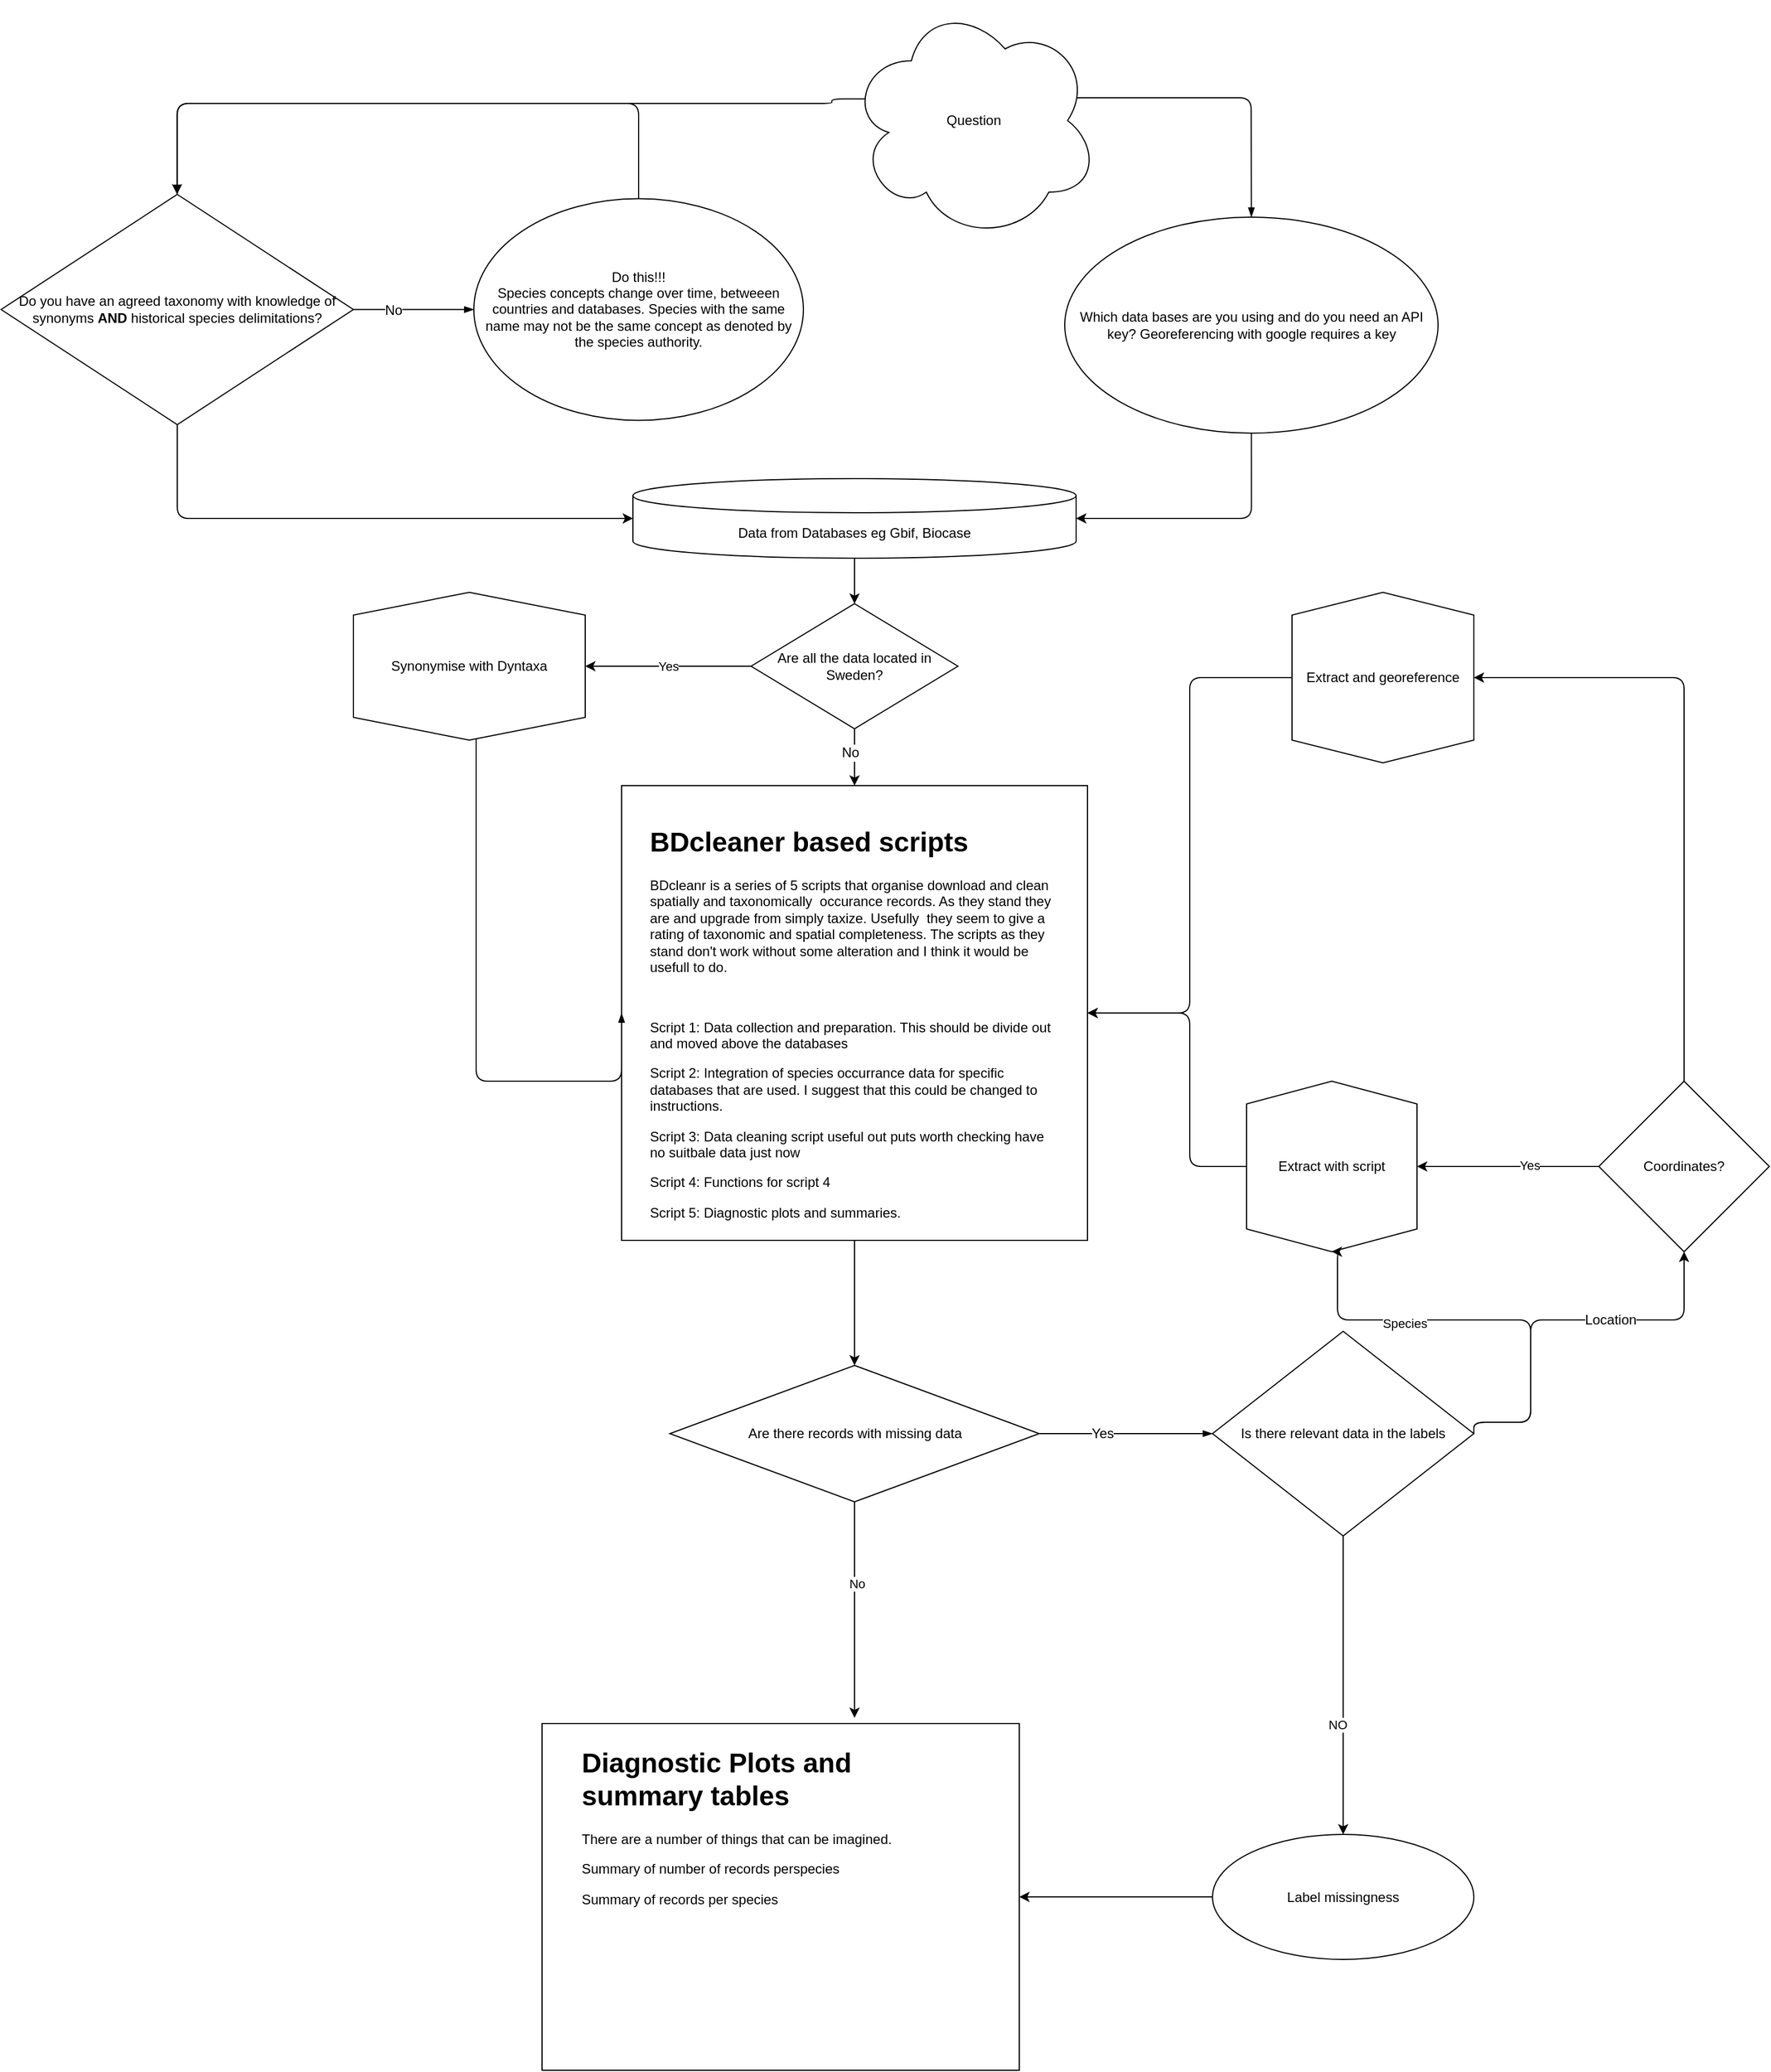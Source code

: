 <mxfile version="13.7.8" type="github">
  <diagram id="C5RBs43oDa-KdzZeNtuy" name="Page-1">
    <mxGraphModel dx="2370" dy="1318" grid="1" gridSize="10" guides="1" tooltips="1" connect="1" arrows="1" fold="1" page="1" pageScale="1" pageWidth="2339" pageHeight="3300" math="0" shadow="0">
      <root>
        <mxCell id="WIyWlLk6GJQsqaUBKTNV-0" />
        <mxCell id="WIyWlLk6GJQsqaUBKTNV-1" parent="WIyWlLk6GJQsqaUBKTNV-0" />
        <mxCell id="aXcIpb9wPaynXJKiq8YG-11" style="edgeStyle=orthogonalEdgeStyle;rounded=0;orthogonalLoop=1;jettySize=auto;html=1;entryX=0.5;entryY=0;entryDx=0;entryDy=0;" edge="1" parent="WIyWlLk6GJQsqaUBKTNV-1" source="aXcIpb9wPaynXJKiq8YG-6" target="iHcdqhV0YViVewFqACI8-45">
          <mxGeometry relative="1" as="geometry" />
        </mxCell>
        <mxCell id="aXcIpb9wPaynXJKiq8YG-6" value="" style="rounded=0;whiteSpace=wrap;html=1;" vertex="1" parent="WIyWlLk6GJQsqaUBKTNV-1">
          <mxGeometry x="650" y="720" width="410" height="400" as="geometry" />
        </mxCell>
        <mxCell id="iHcdqhV0YViVewFqACI8-9" style="edgeStyle=orthogonalEdgeStyle;rounded=0;orthogonalLoop=1;jettySize=auto;html=1;exitX=0.5;exitY=1;exitDx=0;exitDy=0;exitPerimeter=0;entryX=0.5;entryY=0;entryDx=0;entryDy=0;" parent="WIyWlLk6GJQsqaUBKTNV-1" source="iHcdqhV0YViVewFqACI8-0" target="iHcdqhV0YViVewFqACI8-1" edge="1">
          <mxGeometry relative="1" as="geometry" />
        </mxCell>
        <mxCell id="iHcdqhV0YViVewFqACI8-0" value="Data from Databases eg Gbif, Biocase" style="shape=cylinder3;whiteSpace=wrap;html=1;boundedLbl=1;backgroundOutline=1;size=15;" parent="WIyWlLk6GJQsqaUBKTNV-1" vertex="1">
          <mxGeometry x="660" y="450" width="390" height="70" as="geometry" />
        </mxCell>
        <mxCell id="iHcdqhV0YViVewFqACI8-19" value="Yes" style="edgeStyle=orthogonalEdgeStyle;rounded=0;orthogonalLoop=1;jettySize=auto;html=1;entryX=0.5;entryY=0;entryDx=0;entryDy=0;" parent="WIyWlLk6GJQsqaUBKTNV-1" source="iHcdqhV0YViVewFqACI8-1" target="iHcdqhV0YViVewFqACI8-4" edge="1">
          <mxGeometry relative="1" as="geometry">
            <mxPoint x="256" y="280" as="targetPoint" />
          </mxGeometry>
        </mxCell>
        <mxCell id="iHcdqhV0YViVewFqACI8-1" value="Are all the data located in Sweden?" style="rhombus;whiteSpace=wrap;html=1;" parent="WIyWlLk6GJQsqaUBKTNV-1" vertex="1">
          <mxGeometry x="764" y="560" width="182" height="110" as="geometry" />
        </mxCell>
        <mxCell id="iHcdqhV0YViVewFqACI8-164" style="edgeStyle=orthogonalEdgeStyle;rounded=1;jumpStyle=arc;orthogonalLoop=1;jettySize=auto;html=1;endArrow=blockThin;endFill=1;fontSize=12;entryX=0;entryY=0.5;entryDx=0;entryDy=0;" parent="WIyWlLk6GJQsqaUBKTNV-1" source="iHcdqhV0YViVewFqACI8-4" target="aXcIpb9wPaynXJKiq8YG-6" edge="1">
          <mxGeometry relative="1" as="geometry">
            <mxPoint x="620" y="1080" as="targetPoint" />
            <Array as="points">
              <mxPoint x="522" y="980" />
              <mxPoint x="650" y="980" />
            </Array>
          </mxGeometry>
        </mxCell>
        <mxCell id="iHcdqhV0YViVewFqACI8-4" value="Synonymise with Dyntaxa" style="shape=hexagon;perimeter=hexagonPerimeter2;whiteSpace=wrap;html=1;fixedSize=1;direction=south;" parent="WIyWlLk6GJQsqaUBKTNV-1" vertex="1">
          <mxGeometry x="414" y="550" width="204" height="130" as="geometry" />
        </mxCell>
        <mxCell id="iHcdqhV0YViVewFqACI8-129" style="edgeStyle=orthogonalEdgeStyle;rounded=1;jumpStyle=arc;orthogonalLoop=1;jettySize=auto;html=1;endArrow=blockThin;endFill=1;fontSize=12;" parent="WIyWlLk6GJQsqaUBKTNV-1" source="iHcdqhV0YViVewFqACI8-14" target="iHcdqhV0YViVewFqACI8-20" edge="1">
          <mxGeometry relative="1" as="geometry" />
        </mxCell>
        <mxCell id="iHcdqhV0YViVewFqACI8-157" value="No" style="edgeLabel;html=1;align=center;verticalAlign=middle;resizable=0;points=[];fontSize=12;" parent="iHcdqhV0YViVewFqACI8-129" vertex="1" connectable="0">
          <mxGeometry x="-0.353" relative="1" as="geometry">
            <mxPoint as="offset" />
          </mxGeometry>
        </mxCell>
        <mxCell id="iHcdqhV0YViVewFqACI8-14" value="Do you have an agreed taxonomy with knowledge of synonyms &lt;b&gt;AND&lt;/b&gt; historical species delimitations?" style="rhombus;whiteSpace=wrap;html=1;" parent="WIyWlLk6GJQsqaUBKTNV-1" vertex="1">
          <mxGeometry x="104" y="200" width="310" height="202.5" as="geometry" />
        </mxCell>
        <mxCell id="aXcIpb9wPaynXJKiq8YG-44" style="edgeStyle=orthogonalEdgeStyle;rounded=1;orthogonalLoop=1;jettySize=auto;html=1;" edge="1" parent="WIyWlLk6GJQsqaUBKTNV-1" source="iHcdqhV0YViVewFqACI8-20">
          <mxGeometry relative="1" as="geometry">
            <mxPoint x="258.8" y="200" as="targetPoint" />
            <Array as="points">
              <mxPoint x="665" y="120" />
              <mxPoint x="259" y="120" />
            </Array>
          </mxGeometry>
        </mxCell>
        <mxCell id="iHcdqhV0YViVewFqACI8-20" value="&lt;div&gt;Do this!!!&lt;/div&gt;Species concepts change over time, betweeen countries and databases. Species with the same name may not be the same concept as denoted by the species authority. " style="ellipse;whiteSpace=wrap;html=1;" parent="WIyWlLk6GJQsqaUBKTNV-1" vertex="1">
          <mxGeometry x="520" y="203.75" width="290" height="195" as="geometry" />
        </mxCell>
        <mxCell id="iHcdqhV0YViVewFqACI8-177" style="edgeStyle=orthogonalEdgeStyle;rounded=1;jumpStyle=arc;orthogonalLoop=1;jettySize=auto;html=1;endArrow=blockThin;endFill=1;fontSize=12;" parent="WIyWlLk6GJQsqaUBKTNV-1" source="iHcdqhV0YViVewFqACI8-45" target="iHcdqhV0YViVewFqACI8-173" edge="1">
          <mxGeometry relative="1" as="geometry" />
        </mxCell>
        <mxCell id="iHcdqhV0YViVewFqACI8-178" value="Yes" style="edgeLabel;html=1;align=center;verticalAlign=middle;resizable=0;points=[];fontSize=12;" parent="iHcdqhV0YViVewFqACI8-177" vertex="1" connectable="0">
          <mxGeometry x="-0.273" relative="1" as="geometry">
            <mxPoint as="offset" />
          </mxGeometry>
        </mxCell>
        <mxCell id="aXcIpb9wPaynXJKiq8YG-42" style="edgeStyle=orthogonalEdgeStyle;rounded=1;orthogonalLoop=1;jettySize=auto;html=1;entryX=0.5;entryY=0;entryDx=0;entryDy=0;" edge="1" parent="WIyWlLk6GJQsqaUBKTNV-1" source="iHcdqhV0YViVewFqACI8-45">
          <mxGeometry relative="1" as="geometry">
            <mxPoint x="855" y="1540" as="targetPoint" />
          </mxGeometry>
        </mxCell>
        <mxCell id="aXcIpb9wPaynXJKiq8YG-45" value="No" style="edgeLabel;html=1;align=center;verticalAlign=middle;resizable=0;points=[];" vertex="1" connectable="0" parent="aXcIpb9wPaynXJKiq8YG-42">
          <mxGeometry x="-0.242" y="2" relative="1" as="geometry">
            <mxPoint as="offset" />
          </mxGeometry>
        </mxCell>
        <mxCell id="iHcdqhV0YViVewFqACI8-45" value="Are there records with missing data " style="rhombus;whiteSpace=wrap;html=1;fontSize=12;" parent="WIyWlLk6GJQsqaUBKTNV-1" vertex="1">
          <mxGeometry x="692.5" y="1230" width="325" height="120" as="geometry" />
        </mxCell>
        <mxCell id="iHcdqhV0YViVewFqACI8-131" value="" style="endArrow=classic;html=1;fontSize=12;edgeStyle=orthogonalEdgeStyle;exitX=0.5;exitY=1;exitDx=0;exitDy=0;entryX=0.5;entryY=0;entryDx=0;entryDy=0;" parent="WIyWlLk6GJQsqaUBKTNV-1" source="iHcdqhV0YViVewFqACI8-1" target="aXcIpb9wPaynXJKiq8YG-6" edge="1">
          <mxGeometry width="50" height="50" relative="1" as="geometry">
            <mxPoint x="1001.5" y="680" as="sourcePoint" />
            <mxPoint x="905.0" y="850" as="targetPoint" />
          </mxGeometry>
        </mxCell>
        <mxCell id="iHcdqhV0YViVewFqACI8-165" value="No" style="edgeLabel;html=1;align=center;verticalAlign=middle;resizable=0;points=[];fontSize=12;" parent="iHcdqhV0YViVewFqACI8-131" vertex="1" connectable="0">
          <mxGeometry x="-0.179" y="-4" relative="1" as="geometry">
            <mxPoint as="offset" />
          </mxGeometry>
        </mxCell>
        <mxCell id="aXcIpb9wPaynXJKiq8YG-40" style="edgeStyle=orthogonalEdgeStyle;rounded=1;orthogonalLoop=1;jettySize=auto;html=1;entryX=1;entryY=0.5;entryDx=0;entryDy=0;" edge="1" parent="WIyWlLk6GJQsqaUBKTNV-1" source="iHcdqhV0YViVewFqACI8-139" target="aXcIpb9wPaynXJKiq8YG-6">
          <mxGeometry relative="1" as="geometry" />
        </mxCell>
        <mxCell id="iHcdqhV0YViVewFqACI8-139" value="Extract and georeference" style="shape=hexagon;perimeter=hexagonPerimeter2;whiteSpace=wrap;html=1;fixedSize=1;rotation=0;direction=south;" parent="WIyWlLk6GJQsqaUBKTNV-1" vertex="1">
          <mxGeometry x="1240" y="550" width="160" height="150" as="geometry" />
        </mxCell>
        <mxCell id="aXcIpb9wPaynXJKiq8YG-38" style="edgeStyle=orthogonalEdgeStyle;rounded=1;orthogonalLoop=1;jettySize=auto;html=1;entryX=1;entryY=0.5;entryDx=0;entryDy=0;" edge="1" parent="WIyWlLk6GJQsqaUBKTNV-1" source="iHcdqhV0YViVewFqACI8-140" target="aXcIpb9wPaynXJKiq8YG-6">
          <mxGeometry relative="1" as="geometry">
            <Array as="points">
              <mxPoint x="1150" y="1055" />
              <mxPoint x="1150" y="920" />
            </Array>
          </mxGeometry>
        </mxCell>
        <mxCell id="iHcdqhV0YViVewFqACI8-140" value="Extract with script" style="shape=hexagon;perimeter=hexagonPerimeter2;whiteSpace=wrap;html=1;fixedSize=1;fontSize=12;rotation=0;direction=south;" parent="WIyWlLk6GJQsqaUBKTNV-1" vertex="1">
          <mxGeometry x="1200" y="980" width="150" height="150" as="geometry" />
        </mxCell>
        <mxCell id="iHcdqhV0YViVewFqACI8-153" style="edgeStyle=orthogonalEdgeStyle;rounded=1;jumpStyle=arc;orthogonalLoop=1;jettySize=auto;html=1;entryX=0.5;entryY=0;entryDx=0;entryDy=0;endArrow=blockThin;endFill=1;fontSize=12;exitX=0.16;exitY=0.55;exitDx=0;exitDy=0;exitPerimeter=0;" parent="WIyWlLk6GJQsqaUBKTNV-1" source="iHcdqhV0YViVewFqACI8-151" target="iHcdqhV0YViVewFqACI8-14" edge="1">
          <mxGeometry relative="1" as="geometry">
            <Array as="points">
              <mxPoint x="835" y="116" />
              <mxPoint x="835" y="120" />
              <mxPoint x="259" y="120" />
            </Array>
          </mxGeometry>
        </mxCell>
        <mxCell id="iHcdqhV0YViVewFqACI8-154" style="edgeStyle=orthogonalEdgeStyle;rounded=1;jumpStyle=arc;orthogonalLoop=1;jettySize=auto;html=1;endArrow=blockThin;endFill=1;fontSize=12;exitX=0.875;exitY=0.5;exitDx=0;exitDy=0;exitPerimeter=0;" parent="WIyWlLk6GJQsqaUBKTNV-1" source="iHcdqhV0YViVewFqACI8-151" target="iHcdqhV0YViVewFqACI8-159" edge="1">
          <mxGeometry relative="1" as="geometry">
            <mxPoint x="1320.0" y="240" as="targetPoint" />
            <Array as="points">
              <mxPoint x="1204" y="115" />
            </Array>
          </mxGeometry>
        </mxCell>
        <mxCell id="iHcdqhV0YViVewFqACI8-151" value="Question" style="ellipse;shape=cloud;whiteSpace=wrap;html=1;fontSize=12;" parent="WIyWlLk6GJQsqaUBKTNV-1" vertex="1">
          <mxGeometry x="850" y="30" width="220" height="210" as="geometry" />
        </mxCell>
        <mxCell id="iHcdqhV0YViVewFqACI8-158" value="" style="endArrow=classic;html=1;fontSize=12;exitX=0.5;exitY=1;exitDx=0;exitDy=0;entryX=0;entryY=0.5;entryDx=0;entryDy=0;entryPerimeter=0;edgeStyle=orthogonalEdgeStyle;" parent="WIyWlLk6GJQsqaUBKTNV-1" source="iHcdqhV0YViVewFqACI8-14" target="iHcdqhV0YViVewFqACI8-0" edge="1">
          <mxGeometry width="50" height="50" relative="1" as="geometry">
            <mxPoint x="300" y="440" as="sourcePoint" />
            <mxPoint x="350" y="390" as="targetPoint" />
          </mxGeometry>
        </mxCell>
        <mxCell id="iHcdqhV0YViVewFqACI8-159" value="Which data bases are you using and do you need an API key? Georeferencing with google requires a key" style="ellipse;whiteSpace=wrap;html=1;" parent="WIyWlLk6GJQsqaUBKTNV-1" vertex="1">
          <mxGeometry x="1040" y="220" width="328.5" height="190" as="geometry" />
        </mxCell>
        <mxCell id="iHcdqhV0YViVewFqACI8-160" value="" style="endArrow=classic;html=1;fontSize=12;exitX=0.5;exitY=1;exitDx=0;exitDy=0;entryX=1;entryY=0.5;entryDx=0;entryDy=0;entryPerimeter=0;edgeStyle=orthogonalEdgeStyle;" parent="WIyWlLk6GJQsqaUBKTNV-1" source="iHcdqhV0YViVewFqACI8-159" target="iHcdqhV0YViVewFqACI8-0" edge="1">
          <mxGeometry width="50" height="50" relative="1" as="geometry">
            <mxPoint x="1220" y="452.5" as="sourcePoint" />
            <mxPoint x="1270" y="402.5" as="targetPoint" />
          </mxGeometry>
        </mxCell>
        <mxCell id="aXcIpb9wPaynXJKiq8YG-0" style="edgeStyle=orthogonalEdgeStyle;rounded=0;orthogonalLoop=1;jettySize=auto;html=1;" edge="1" parent="WIyWlLk6GJQsqaUBKTNV-1" source="iHcdqhV0YViVewFqACI8-173" target="iHcdqhV0YViVewFqACI8-179">
          <mxGeometry relative="1" as="geometry" />
        </mxCell>
        <mxCell id="aXcIpb9wPaynXJKiq8YG-48" value="NO" style="edgeLabel;html=1;align=center;verticalAlign=middle;resizable=0;points=[];" vertex="1" connectable="0" parent="aXcIpb9wPaynXJKiq8YG-0">
          <mxGeometry x="0.26" y="-5" relative="1" as="geometry">
            <mxPoint as="offset" />
          </mxGeometry>
        </mxCell>
        <mxCell id="iHcdqhV0YViVewFqACI8-173" value="Is there relevant data in the labels" style="rhombus;whiteSpace=wrap;html=1;fontSize=12;" parent="WIyWlLk6GJQsqaUBKTNV-1" vertex="1">
          <mxGeometry x="1170" y="1200" width="230" height="180" as="geometry" />
        </mxCell>
        <mxCell id="aXcIpb9wPaynXJKiq8YG-43" style="edgeStyle=orthogonalEdgeStyle;rounded=1;orthogonalLoop=1;jettySize=auto;html=1;entryX=1;entryY=0.5;entryDx=0;entryDy=0;" edge="1" parent="WIyWlLk6GJQsqaUBKTNV-1" source="iHcdqhV0YViVewFqACI8-179" target="aXcIpb9wPaynXJKiq8YG-47">
          <mxGeometry relative="1" as="geometry">
            <mxPoint x="1080" y="1660" as="targetPoint" />
          </mxGeometry>
        </mxCell>
        <mxCell id="iHcdqhV0YViVewFqACI8-179" value="Label missingness" style="ellipse;whiteSpace=wrap;html=1;fontSize=12;" parent="WIyWlLk6GJQsqaUBKTNV-1" vertex="1">
          <mxGeometry x="1170" y="1642.5" width="230" height="110" as="geometry" />
        </mxCell>
        <mxCell id="aXcIpb9wPaynXJKiq8YG-22" value="&lt;h1&gt;BDcleaner based scripts&lt;br&gt;&lt;/h1&gt;&lt;p&gt;BDcleanr is a series of 5 scripts that organise download and clean spatially and taxonomically&amp;nbsp; occurance records. As they stand they are and upgrade from simply taxize. Usefully&amp;nbsp; they seem to give a rating of taxonomic and spatial completeness. The scripts as they stand don&#39;t work without some alteration and I think it would be usefull to do. &lt;br&gt;&lt;/p&gt;&lt;p&gt;&lt;br&gt;&lt;/p&gt;&lt;p&gt;Script 1: Data collection and preparation. This should be divide out and moved above the databases&lt;br&gt;&lt;/p&gt;&lt;p&gt;Script 2: Integration of species occurrance data for specific databases that are used. I suggest that this could be changed to instructions.&lt;br&gt;&lt;/p&gt;&lt;p&gt;Script 3: Data cleaning script useful out puts worth checking have no suitbale data just now&lt;br&gt;&lt;/p&gt;&lt;p&gt;Script 4: Functions for script 4&lt;br&gt;&lt;/p&gt;&lt;p&gt;Script 5: Diagnostic plots and summaries. &lt;br&gt;&lt;/p&gt;&lt;p&gt;&lt;br&gt;&lt;/p&gt;" style="text;html=1;strokeColor=none;fillColor=none;spacing=5;spacingTop=-20;whiteSpace=wrap;overflow=hidden;rounded=0;" vertex="1" parent="WIyWlLk6GJQsqaUBKTNV-1">
          <mxGeometry x="670" y="750" width="370" height="370" as="geometry" />
        </mxCell>
        <mxCell id="aXcIpb9wPaynXJKiq8YG-26" value="" style="endArrow=classic;html=1;edgeStyle=orthogonalEdgeStyle;exitX=1;exitY=0.5;exitDx=0;exitDy=0;entryX=1;entryY=0.5;entryDx=0;entryDy=0;" edge="1" parent="WIyWlLk6GJQsqaUBKTNV-1" source="iHcdqhV0YViVewFqACI8-173" target="iHcdqhV0YViVewFqACI8-140">
          <mxGeometry width="50" height="50" relative="1" as="geometry">
            <mxPoint x="1560" y="1510" as="sourcePoint" />
            <mxPoint x="1610" y="1460" as="targetPoint" />
            <Array as="points">
              <mxPoint x="1400" y="1280" />
              <mxPoint x="1450" y="1280" />
              <mxPoint x="1450" y="1190" />
              <mxPoint x="1280" y="1190" />
              <mxPoint x="1280" y="1130" />
            </Array>
          </mxGeometry>
        </mxCell>
        <mxCell id="aXcIpb9wPaynXJKiq8YG-32" value="Species" style="edgeLabel;html=1;align=center;verticalAlign=middle;resizable=0;points=[];" vertex="1" connectable="0" parent="aXcIpb9wPaynXJKiq8YG-26">
          <mxGeometry x="0.357" y="3" relative="1" as="geometry">
            <mxPoint as="offset" />
          </mxGeometry>
        </mxCell>
        <mxCell id="aXcIpb9wPaynXJKiq8YG-33" style="edgeStyle=orthogonalEdgeStyle;rounded=1;orthogonalLoop=1;jettySize=auto;html=1;entryX=0.5;entryY=0;entryDx=0;entryDy=0;exitX=0.5;exitY=0;exitDx=0;exitDy=0;" edge="1" parent="WIyWlLk6GJQsqaUBKTNV-1" source="aXcIpb9wPaynXJKiq8YG-29" target="iHcdqhV0YViVewFqACI8-139">
          <mxGeometry relative="1" as="geometry">
            <Array as="points">
              <mxPoint x="1585" y="625" />
            </Array>
          </mxGeometry>
        </mxCell>
        <mxCell id="aXcIpb9wPaynXJKiq8YG-34" style="edgeStyle=orthogonalEdgeStyle;rounded=1;orthogonalLoop=1;jettySize=auto;html=1;entryX=0.5;entryY=0;entryDx=0;entryDy=0;" edge="1" parent="WIyWlLk6GJQsqaUBKTNV-1" source="aXcIpb9wPaynXJKiq8YG-29" target="iHcdqhV0YViVewFqACI8-140">
          <mxGeometry relative="1" as="geometry" />
        </mxCell>
        <mxCell id="aXcIpb9wPaynXJKiq8YG-35" value="Yes" style="edgeLabel;html=1;align=center;verticalAlign=middle;resizable=0;points=[];" vertex="1" connectable="0" parent="aXcIpb9wPaynXJKiq8YG-34">
          <mxGeometry x="-0.238" y="-1" relative="1" as="geometry">
            <mxPoint as="offset" />
          </mxGeometry>
        </mxCell>
        <mxCell id="aXcIpb9wPaynXJKiq8YG-29" value="Coordinates?" style="rhombus;whiteSpace=wrap;html=1;" vertex="1" parent="WIyWlLk6GJQsqaUBKTNV-1">
          <mxGeometry x="1510" y="980" width="150" height="150" as="geometry" />
        </mxCell>
        <mxCell id="aXcIpb9wPaynXJKiq8YG-30" value="" style="endArrow=classic;html=1;edgeStyle=orthogonalEdgeStyle;entryX=0.5;entryY=1;entryDx=0;entryDy=0;exitX=1;exitY=0.5;exitDx=0;exitDy=0;" edge="1" parent="WIyWlLk6GJQsqaUBKTNV-1" source="iHcdqhV0YViVewFqACI8-173" target="aXcIpb9wPaynXJKiq8YG-29">
          <mxGeometry width="50" height="50" relative="1" as="geometry">
            <mxPoint x="1760" y="1550" as="sourcePoint" />
            <mxPoint x="1810" y="1500" as="targetPoint" />
            <Array as="points">
              <mxPoint x="1400" y="1280" />
              <mxPoint x="1450" y="1280" />
              <mxPoint x="1450" y="1190" />
              <mxPoint x="1585" y="1190" />
            </Array>
          </mxGeometry>
        </mxCell>
        <mxCell id="aXcIpb9wPaynXJKiq8YG-31" value="&lt;font style=&quot;font-size: 12px&quot;&gt;Location&lt;br&gt;&lt;/font&gt;" style="edgeLabel;html=1;align=center;verticalAlign=middle;resizable=0;points=[];" vertex="1" connectable="0" parent="aXcIpb9wPaynXJKiq8YG-30">
          <mxGeometry x="0.176" y="4" relative="1" as="geometry">
            <mxPoint x="16.67" y="4" as="offset" />
          </mxGeometry>
        </mxCell>
        <mxCell id="aXcIpb9wPaynXJKiq8YG-47" value="" style="rounded=0;whiteSpace=wrap;html=1;" vertex="1" parent="WIyWlLk6GJQsqaUBKTNV-1">
          <mxGeometry x="580" y="1545" width="420" height="305" as="geometry" />
        </mxCell>
        <mxCell id="aXcIpb9wPaynXJKiq8YG-49" value="&lt;h1&gt;Diagnostic Plots and summary tables&lt;br&gt;&lt;/h1&gt;&lt;p&gt;There are a number of things that can be imagined.&lt;/p&gt;&lt;p&gt;Summary of number of records perspecies&lt;/p&gt;&lt;p&gt;Summary of records per species&lt;/p&gt;&lt;p&gt;&lt;br&gt;&lt;/p&gt;" style="text;html=1;strokeColor=none;fillColor=none;spacing=5;spacingTop=-20;whiteSpace=wrap;overflow=hidden;rounded=0;" vertex="1" parent="WIyWlLk6GJQsqaUBKTNV-1">
          <mxGeometry x="610" y="1560" width="340" height="280" as="geometry" />
        </mxCell>
      </root>
    </mxGraphModel>
  </diagram>
</mxfile>
